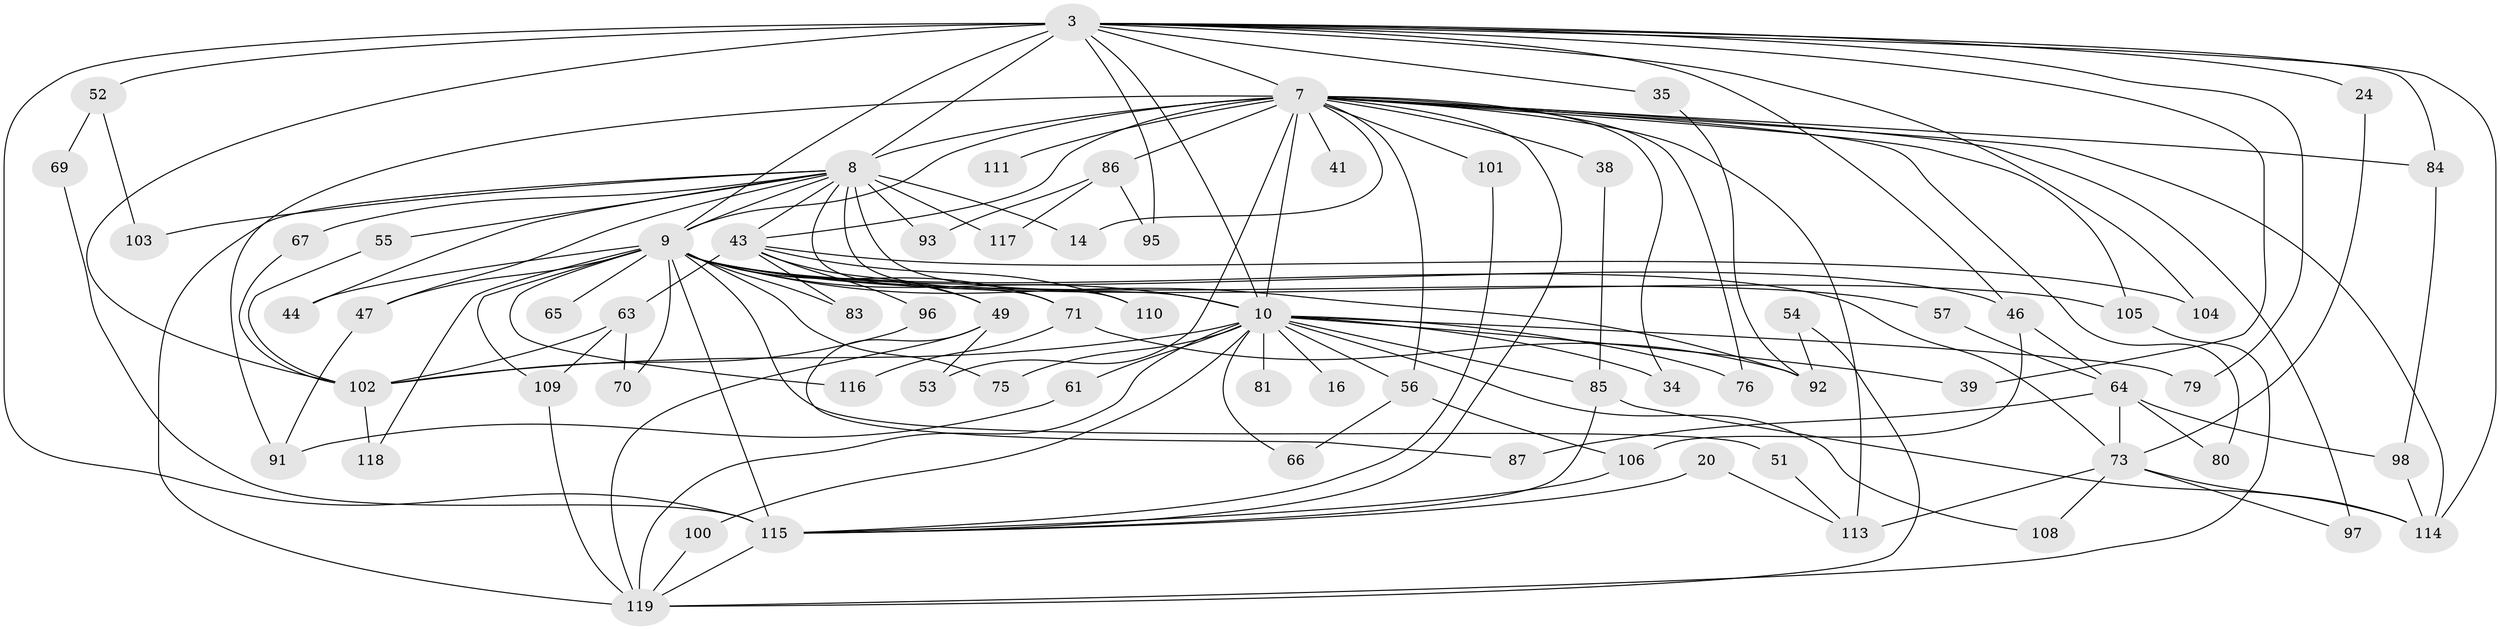 // original degree distribution, {18: 0.01680672268907563, 20: 0.008403361344537815, 23: 0.01680672268907563, 16: 0.01680672268907563, 25: 0.008403361344537815, 24: 0.008403361344537815, 21: 0.008403361344537815, 6: 0.025210084033613446, 3: 0.21008403361344538, 7: 0.01680672268907563, 2: 0.5378151260504201, 8: 0.03361344537815126, 4: 0.04201680672268908, 5: 0.04201680672268908, 10: 0.008403361344537815}
// Generated by graph-tools (version 1.1) at 2025/49/03/04/25 21:49:21]
// undirected, 71 vertices, 143 edges
graph export_dot {
graph [start="1"]
  node [color=gray90,style=filled];
  3 [super="+2"];
  7 [super="+6"];
  8 [super="+5"];
  9 [super="+4"];
  10 [super="+1"];
  14;
  16;
  20;
  24;
  34;
  35;
  38;
  39;
  41;
  43 [super="+15+25"];
  44;
  46 [super="+28"];
  47;
  49 [super="+40+48"];
  51;
  52;
  53;
  54;
  55;
  56 [super="+19"];
  57;
  61;
  63 [super="+62"];
  64 [super="+30"];
  65 [super="+26"];
  66;
  67;
  69;
  70;
  71 [super="+59+50"];
  73 [super="+23"];
  75;
  76 [super="+21"];
  79;
  80;
  81;
  83;
  84;
  85 [super="+37"];
  86;
  87;
  91 [super="+60"];
  92 [super="+88"];
  93;
  95;
  96;
  97;
  98;
  100;
  101;
  102 [super="+90+45"];
  103;
  104;
  105 [super="+42"];
  106 [super="+72"];
  108;
  109 [super="+94"];
  110;
  111;
  113 [super="+11"];
  114 [super="+77"];
  115 [super="+107+112"];
  116 [super="+82"];
  117;
  118;
  119 [super="+68+74"];
  3 -- 7 [weight=4];
  3 -- 8 [weight=4];
  3 -- 9 [weight=4];
  3 -- 10 [weight=4];
  3 -- 39;
  3 -- 46 [weight=2];
  3 -- 52 [weight=2];
  3 -- 79;
  3 -- 84;
  3 -- 95;
  3 -- 35;
  3 -- 104;
  3 -- 24;
  3 -- 114;
  3 -- 102 [weight=3];
  3 -- 115 [weight=5];
  7 -- 8 [weight=4];
  7 -- 9 [weight=4];
  7 -- 10 [weight=4];
  7 -- 34;
  7 -- 38;
  7 -- 41 [weight=2];
  7 -- 43 [weight=3];
  7 -- 56 [weight=3];
  7 -- 80;
  7 -- 84;
  7 -- 86 [weight=2];
  7 -- 101;
  7 -- 111 [weight=2];
  7 -- 14;
  7 -- 91 [weight=2];
  7 -- 97;
  7 -- 113 [weight=3];
  7 -- 53;
  7 -- 76;
  7 -- 105;
  7 -- 114;
  7 -- 115 [weight=2];
  8 -- 9 [weight=4];
  8 -- 10 [weight=4];
  8 -- 44;
  8 -- 67;
  8 -- 93;
  8 -- 103;
  8 -- 71 [weight=2];
  8 -- 14;
  8 -- 110;
  8 -- 47;
  8 -- 117;
  8 -- 55;
  8 -- 43;
  8 -- 119 [weight=2];
  9 -- 10 [weight=4];
  9 -- 51;
  9 -- 57;
  9 -- 70;
  9 -- 73 [weight=2];
  9 -- 75;
  9 -- 92 [weight=4];
  9 -- 116 [weight=2];
  9 -- 118;
  9 -- 65 [weight=3];
  9 -- 46;
  9 -- 83;
  9 -- 44;
  9 -- 109;
  9 -- 47;
  9 -- 49;
  9 -- 105;
  9 -- 71;
  9 -- 115 [weight=4];
  10 -- 16 [weight=2];
  10 -- 34;
  10 -- 76 [weight=2];
  10 -- 79;
  10 -- 81 [weight=2];
  10 -- 85 [weight=3];
  10 -- 66;
  10 -- 75;
  10 -- 100;
  10 -- 39;
  10 -- 108;
  10 -- 61;
  10 -- 56;
  10 -- 119;
  10 -- 102 [weight=2];
  20 -- 113;
  20 -- 115;
  24 -- 73;
  35 -- 92;
  38 -- 85;
  43 -- 96;
  43 -- 104;
  43 -- 110;
  43 -- 83;
  43 -- 63;
  43 -- 49;
  46 -- 106;
  46 -- 64;
  47 -- 91;
  49 -- 53;
  49 -- 87;
  49 -- 119 [weight=2];
  51 -- 113;
  52 -- 69;
  52 -- 103;
  54 -- 92;
  54 -- 119;
  55 -- 102;
  56 -- 66;
  56 -- 106;
  57 -- 64;
  61 -- 91;
  63 -- 70;
  63 -- 102 [weight=2];
  63 -- 109;
  64 -- 80;
  64 -- 98;
  64 -- 87;
  64 -- 73 [weight=2];
  67 -- 102;
  69 -- 115;
  71 -- 116;
  71 -- 92;
  73 -- 108;
  73 -- 97;
  73 -- 113;
  73 -- 114;
  84 -- 98;
  85 -- 114;
  85 -- 115;
  86 -- 93;
  86 -- 95;
  86 -- 117;
  96 -- 102;
  98 -- 114;
  100 -- 119;
  101 -- 115;
  102 -- 118;
  105 -- 119;
  106 -- 115;
  109 -- 119;
  115 -- 119 [weight=2];
}
